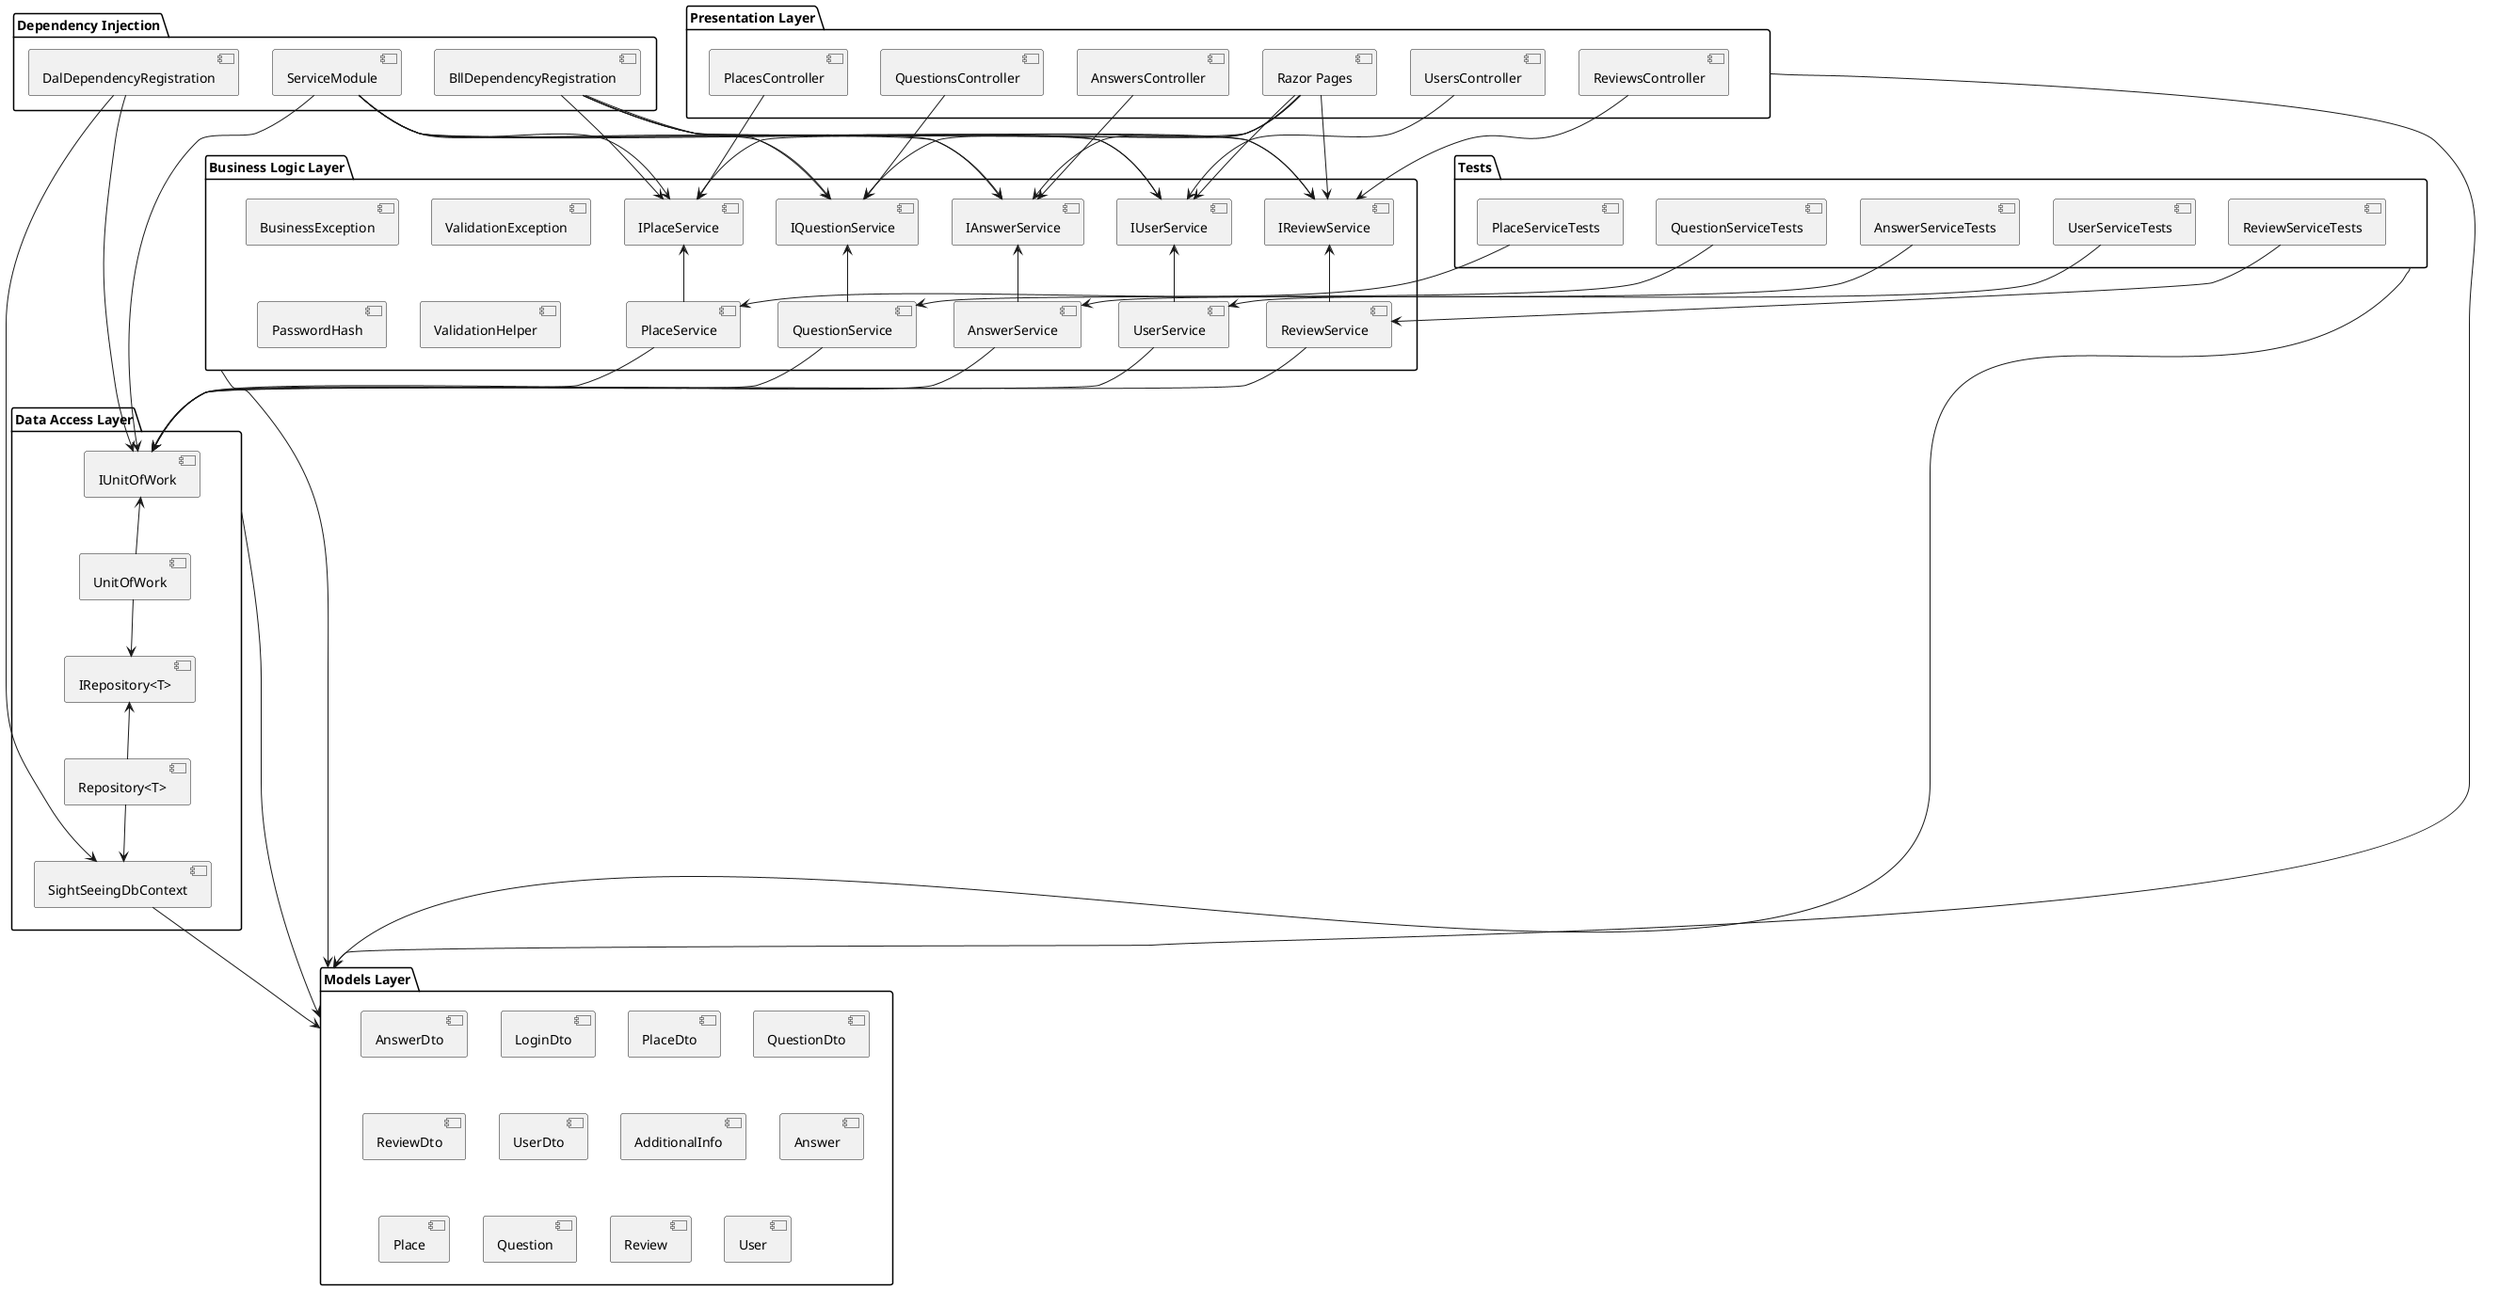 @startuml

skinparam componentStyle uml2

' Визначення компонентів
package "Presentation Layer" {
  [AnswersController]
  [PlacesController]
  [QuestionsController]
  [ReviewsController]
  [UsersController]
  [Razor Pages]
}

package "Business Logic Layer" {
  [IAnswerService]
  [IPlaceService]
  [IQuestionService]
  [IReviewService]
  [IUserService]
  [AnswerService]
  [PlaceService]
  [QuestionService]
  [ReviewService]
  [UserService]
  [BusinessException]
  [ValidationException]
  [PasswordHash]
  [ValidationHelper]
}

package "Data Access Layer" {
  [SightSeeingDbContext]
  [IRepository<T>]
  [Repository<T>]
  [IUnitOfWork]
  [UnitOfWork]
}

package "Models Layer" {
  [AnswerDto]
  [LoginDto]
  [PlaceDto]
  [QuestionDto]
  [ReviewDto]
  [UserDto]
  [AdditionalInfo]
  [Answer]
  [Place]
  [Question]
  [Review]
  [User]
}

package "Tests" {
  [AnswerServiceTests]
  [PlaceServiceTests]
  [QuestionServiceTests]
  [ReviewServiceTests]
  [UserServiceTests]
}

package "Dependency Injection" {
  [ServiceModule]
  [DalDependencyRegistration]
  [BllDependencyRegistration]
}

' Визначення зв'язків
[AnswersController] --> [IAnswerService]
[PlacesController] --> [IPlaceService]
[QuestionsController] --> [IQuestionService]
[ReviewsController] --> [IReviewService]
[UsersController] --> [IUserService]
[Razor Pages] --> [IAnswerService]
[Razor Pages] --> [IPlaceService]
[Razor Pages] --> [IQuestionService]
[Razor Pages] --> [IReviewService]
[Razor Pages] --> [IUserService]

[IAnswerService] <-- [AnswerService]
[IPlaceService] <-- [PlaceService]
[IQuestionService] <-- [QuestionService]
[IReviewService] <-- [ReviewService]
[IUserService] <-- [UserService]

[AnswerService] --> [IUnitOfWork]
[PlaceService] --> [IUnitOfWork]
[QuestionService] --> [IUnitOfWork]
[ReviewService] --> [IUnitOfWork]
[UserService] --> [IUnitOfWork]

[IUnitOfWork] <-- [UnitOfWork]
[UnitOfWork] --> [IRepository<T>]
[IRepository<T>] <-- [Repository<T>]
[Repository<T>] --> [SightSeeingDbContext]

[SightSeeingDbContext] --> [Models Layer]

' Зв'язки для тестів
[AnswerServiceTests] --> [AnswerService]
[PlaceServiceTests] --> [PlaceService]
[QuestionServiceTests] --> [QuestionService]
[ReviewServiceTests] --> [ReviewService]
[UserServiceTests] --> [UserService]

' Зв'язки для DI
[ServiceModule] --> [IUnitOfWork]
[ServiceModule] --> [IUserService]
[ServiceModule] --> [IPlaceService]
[ServiceModule] --> [IReviewService]
[ServiceModule] --> [IQuestionService]
[ServiceModule] --> [IAnswerService]

[DalDependencyRegistration] --> [SightSeeingDbContext]
[DalDependencyRegistration] --> [IUnitOfWork]

[BllDependencyRegistration] --> [IUserService]
[BllDependencyRegistration] --> [IPlaceService]
[BllDependencyRegistration] --> [IReviewService]
[BllDependencyRegistration] --> [IQuestionService]
[BllDependencyRegistration] --> [IAnswerService]

' Зв'язки з моделями
[Presentation Layer] --> [Models Layer]
[Business Logic Layer] --> [Models Layer]
[Data Access Layer] --> [Models Layer]
[Tests] --> [Models Layer]

@enduml